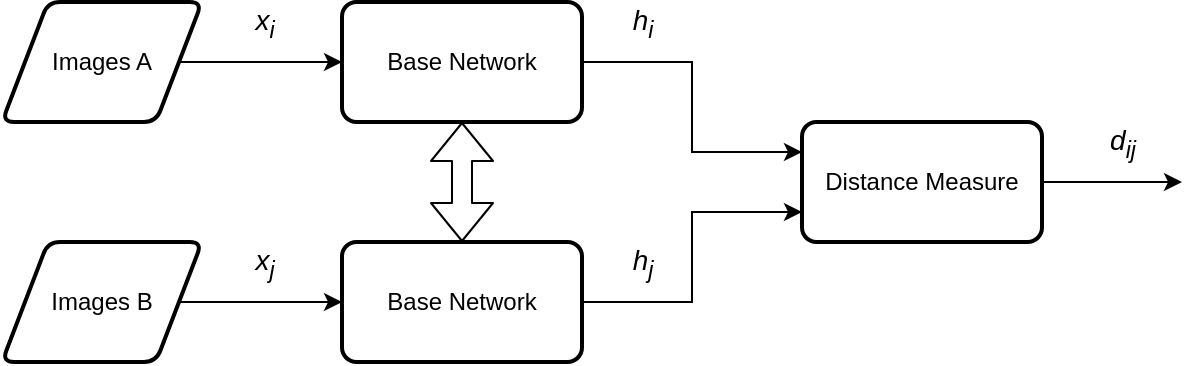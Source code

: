 <mxfile version="13.5.9" type="device"><diagram id="OK08JKehyAEelrAU2C01" name="Page-1"><mxGraphModel dx="1445" dy="1081" grid="1" gridSize="10" guides="1" tooltips="1" connect="1" arrows="1" fold="1" page="1" pageScale="1" pageWidth="850" pageHeight="1100" math="0" shadow="0"><root><mxCell id="0"/><mxCell id="1" parent="0"/><mxCell id="aNh74II13PhuYhdB8Blc-5" value="&lt;i&gt;&lt;font style=&quot;font-size: 14px&quot;&gt;x&lt;sub&gt;i&lt;/sub&gt;&lt;/font&gt;&lt;/i&gt;" style="edgeStyle=orthogonalEdgeStyle;rounded=0;orthogonalLoop=1;jettySize=auto;html=1;" edge="1" parent="1" source="aNh74II13PhuYhdB8Blc-1" target="aNh74II13PhuYhdB8Blc-4"><mxGeometry x="0.018" y="20" relative="1" as="geometry"><mxPoint x="1" as="offset"/></mxGeometry></mxCell><mxCell id="aNh74II13PhuYhdB8Blc-1" value="Images A" style="shape=parallelogram;html=1;strokeWidth=2;perimeter=parallelogramPerimeter;whiteSpace=wrap;rounded=1;arcSize=12;size=0.23;" vertex="1" parent="1"><mxGeometry x="100" y="180" width="100" height="60" as="geometry"/></mxCell><mxCell id="aNh74II13PhuYhdB8Blc-7" value="&lt;font style=&quot;font-size: 14px&quot;&gt;&lt;i&gt;x&lt;sub&gt;j&lt;/sub&gt;&lt;/i&gt;&lt;/font&gt;" style="edgeStyle=orthogonalEdgeStyle;rounded=0;orthogonalLoop=1;jettySize=auto;html=1;" edge="1" parent="1" source="aNh74II13PhuYhdB8Blc-2" target="aNh74II13PhuYhdB8Blc-6"><mxGeometry x="0.018" y="20" relative="1" as="geometry"><mxPoint x="1" as="offset"/></mxGeometry></mxCell><mxCell id="aNh74II13PhuYhdB8Blc-2" value="Images B" style="shape=parallelogram;html=1;strokeWidth=2;perimeter=parallelogramPerimeter;whiteSpace=wrap;rounded=1;arcSize=12;size=0.23;" vertex="1" parent="1"><mxGeometry x="100" y="300" width="100" height="60" as="geometry"/></mxCell><mxCell id="aNh74II13PhuYhdB8Blc-10" value="&lt;font style=&quot;font-size: 14px&quot;&gt;&lt;i&gt;h&lt;sub&gt;i&lt;/sub&gt;&lt;/i&gt;&lt;/font&gt;" style="edgeStyle=orthogonalEdgeStyle;rounded=0;orthogonalLoop=1;jettySize=auto;html=1;exitX=1;exitY=0.5;exitDx=0;exitDy=0;entryX=0;entryY=0.25;entryDx=0;entryDy=0;" edge="1" parent="1" source="aNh74II13PhuYhdB8Blc-4" target="aNh74II13PhuYhdB8Blc-8"><mxGeometry x="-0.613" y="20" relative="1" as="geometry"><mxPoint as="offset"/></mxGeometry></mxCell><mxCell id="aNh74II13PhuYhdB8Blc-4" value="Base Network" style="whiteSpace=wrap;html=1;rounded=1;strokeWidth=2;arcSize=12;" vertex="1" parent="1"><mxGeometry x="270" y="180" width="120" height="60" as="geometry"/></mxCell><mxCell id="aNh74II13PhuYhdB8Blc-11" value="&lt;font style=&quot;font-size: 14px&quot;&gt;&lt;i&gt;h&lt;sub&gt;j&lt;/sub&gt;&lt;/i&gt;&lt;/font&gt;" style="edgeStyle=orthogonalEdgeStyle;rounded=0;orthogonalLoop=1;jettySize=auto;html=1;exitX=1;exitY=0.5;exitDx=0;exitDy=0;entryX=0;entryY=0.75;entryDx=0;entryDy=0;" edge="1" parent="1" source="aNh74II13PhuYhdB8Blc-6" target="aNh74II13PhuYhdB8Blc-8"><mxGeometry x="-0.032" y="25" relative="1" as="geometry"><mxPoint as="offset"/></mxGeometry></mxCell><mxCell id="aNh74II13PhuYhdB8Blc-6" value="Base Network" style="whiteSpace=wrap;html=1;rounded=1;strokeWidth=2;arcSize=12;" vertex="1" parent="1"><mxGeometry x="270" y="300" width="120" height="60" as="geometry"/></mxCell><mxCell id="aNh74II13PhuYhdB8Blc-12" value="&lt;font style=&quot;font-size: 14px&quot;&gt;&lt;i&gt;d&lt;sub&gt;ij&lt;/sub&gt;&lt;/i&gt;&lt;/font&gt;" style="edgeStyle=orthogonalEdgeStyle;rounded=0;orthogonalLoop=1;jettySize=auto;html=1;exitX=1;exitY=0.5;exitDx=0;exitDy=0;" edge="1" parent="1" source="aNh74II13PhuYhdB8Blc-8"><mxGeometry x="0.143" y="20" relative="1" as="geometry"><mxPoint x="690" y="270" as="targetPoint"/><mxPoint as="offset"/></mxGeometry></mxCell><mxCell id="aNh74II13PhuYhdB8Blc-8" value="Distance Measure" style="whiteSpace=wrap;html=1;rounded=1;strokeWidth=2;arcSize=12;" vertex="1" parent="1"><mxGeometry x="500" y="240" width="120" height="60" as="geometry"/></mxCell><mxCell id="aNh74II13PhuYhdB8Blc-13" value="" style="shape=flexArrow;endArrow=classic;startArrow=classic;html=1;entryX=0.5;entryY=1;entryDx=0;entryDy=0;exitX=0.5;exitY=0;exitDx=0;exitDy=0;" edge="1" parent="1" source="aNh74II13PhuYhdB8Blc-6" target="aNh74II13PhuYhdB8Blc-4"><mxGeometry width="50" height="50" relative="1" as="geometry"><mxPoint x="290" y="460" as="sourcePoint"/><mxPoint x="290" y="380" as="targetPoint"/></mxGeometry></mxCell></root></mxGraphModel></diagram></mxfile>